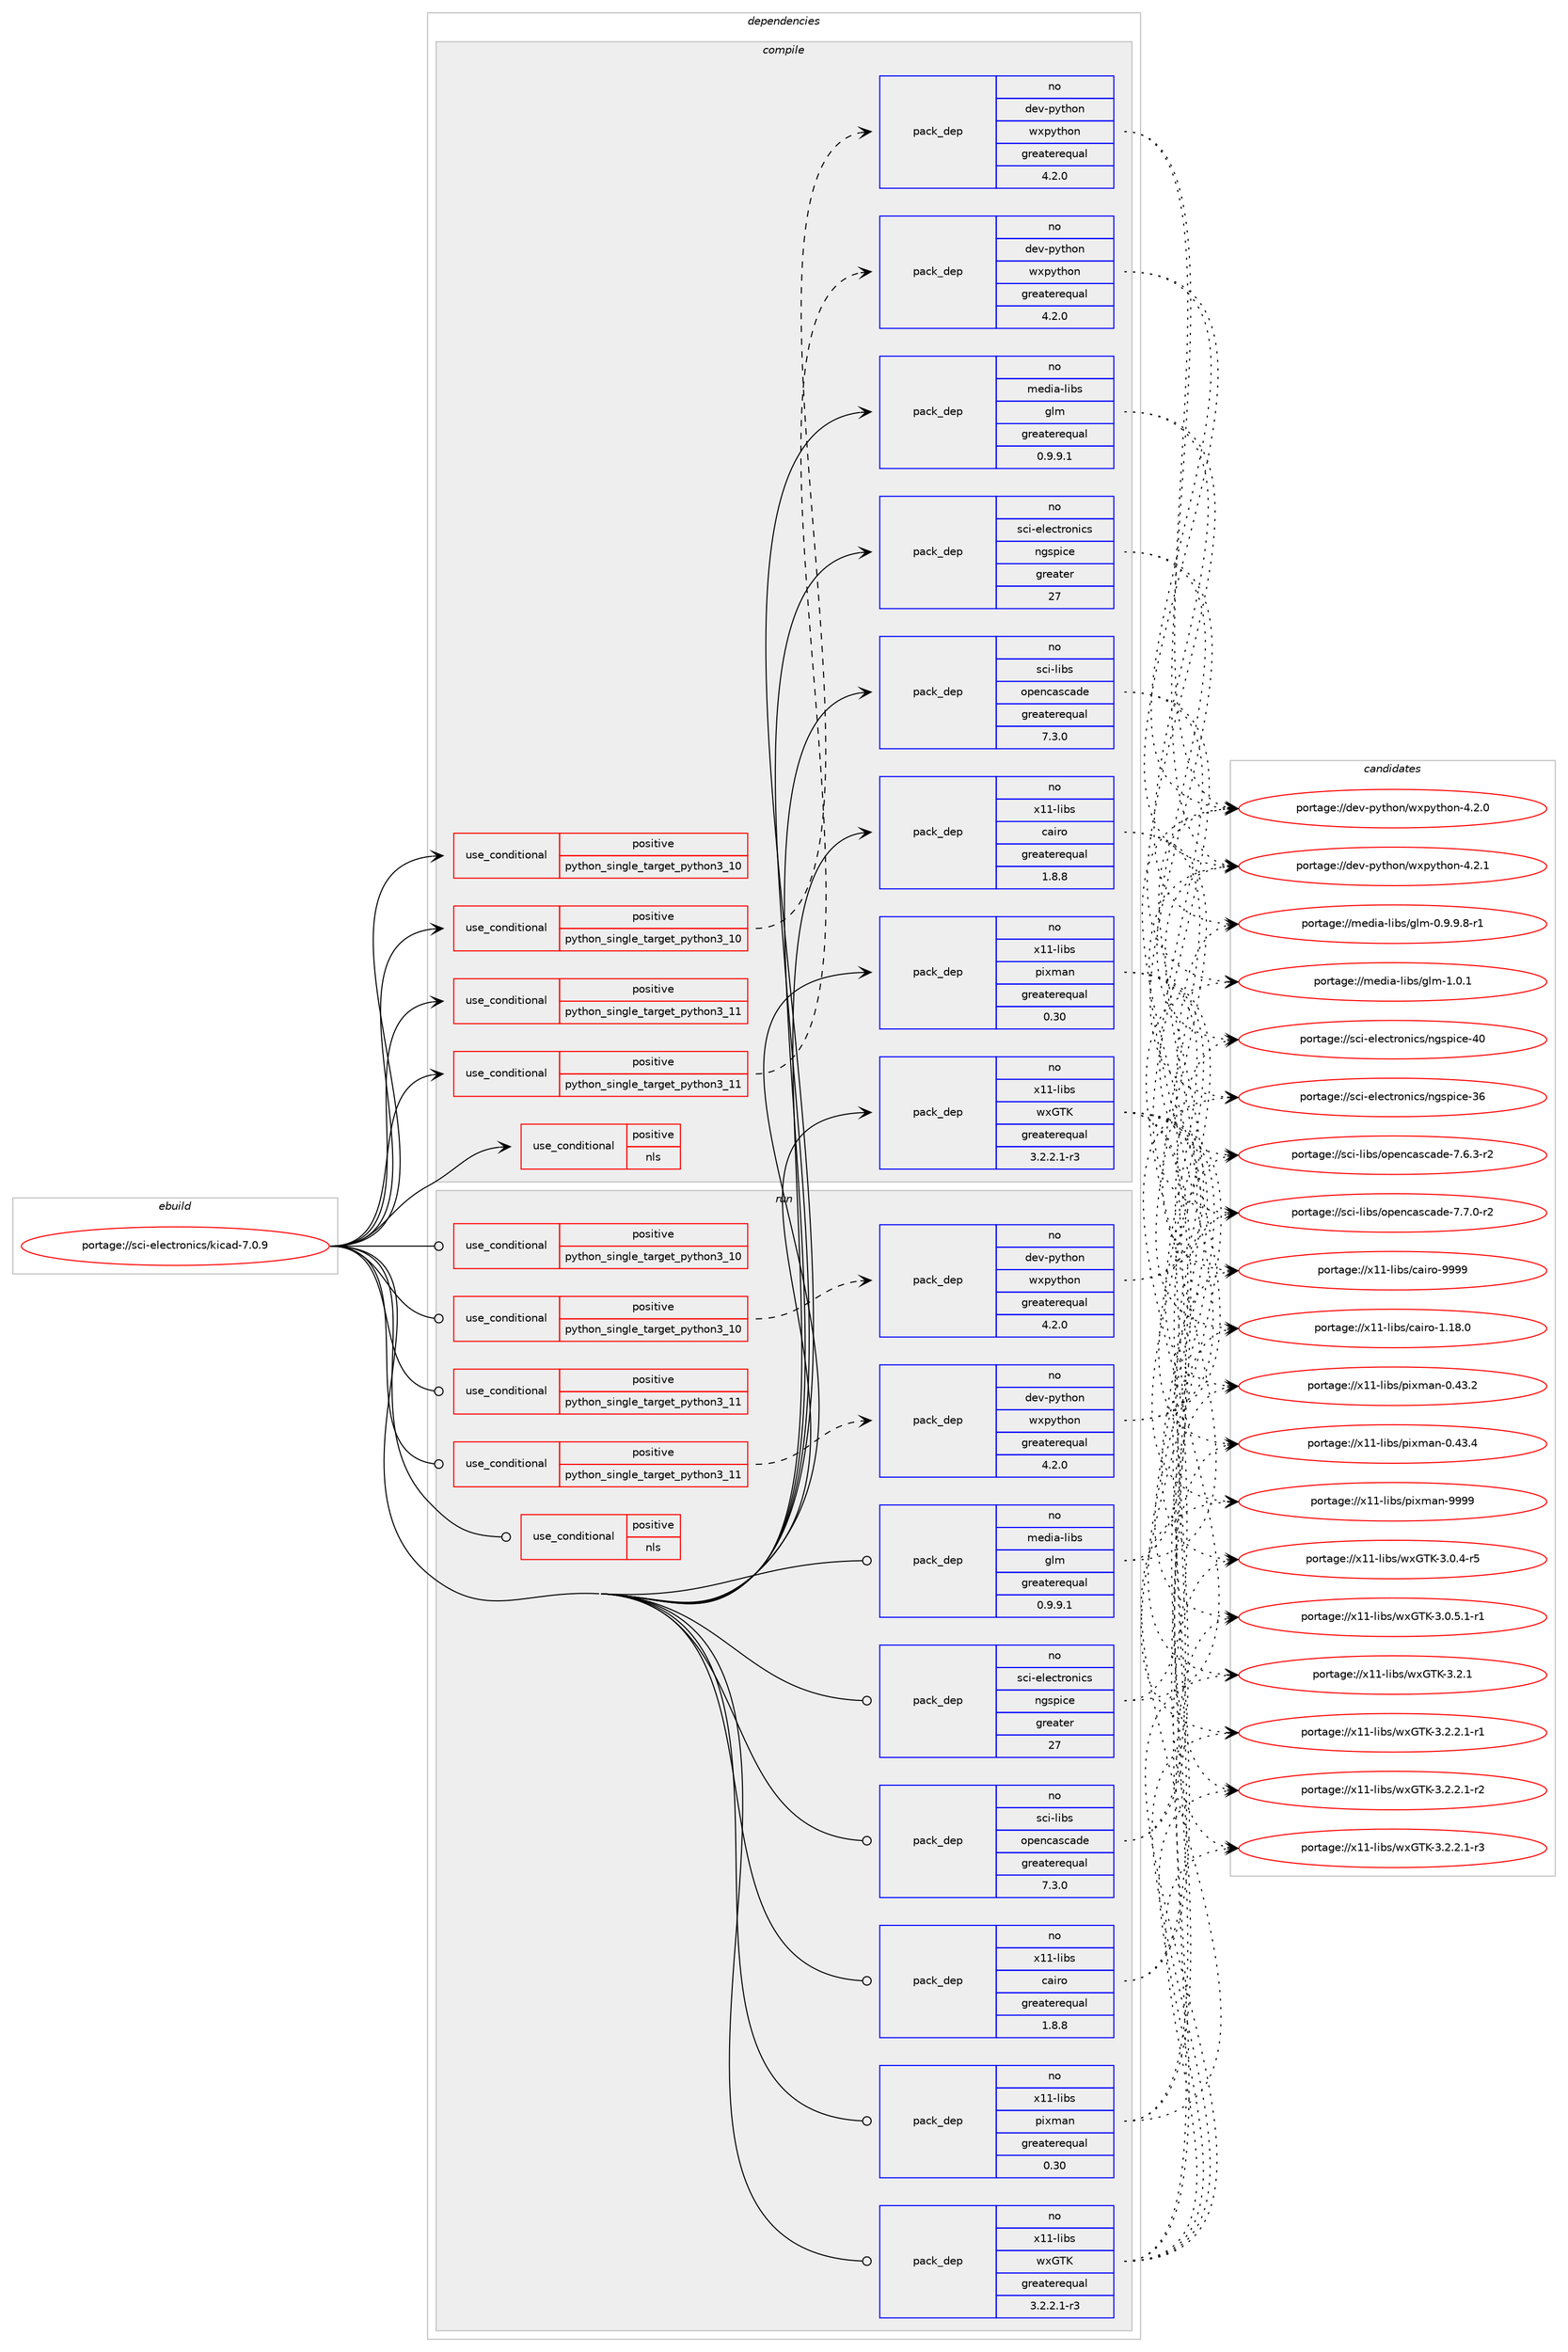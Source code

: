 digraph prolog {

# *************
# Graph options
# *************

newrank=true;
concentrate=true;
compound=true;
graph [rankdir=LR,fontname=Helvetica,fontsize=10,ranksep=1.5];#, ranksep=2.5, nodesep=0.2];
edge  [arrowhead=vee];
node  [fontname=Helvetica,fontsize=10];

# **********
# The ebuild
# **********

subgraph cluster_leftcol {
color=gray;
rank=same;
label=<<i>ebuild</i>>;
id [label="portage://sci-electronics/kicad-7.0.9", color=red, width=4, href="../sci-electronics/kicad-7.0.9.svg"];
}

# ****************
# The dependencies
# ****************

subgraph cluster_midcol {
color=gray;
label=<<i>dependencies</i>>;
subgraph cluster_compile {
fillcolor="#eeeeee";
style=filled;
label=<<i>compile</i>>;
subgraph cond6956 {
dependency9795 [label=<<TABLE BORDER="0" CELLBORDER="1" CELLSPACING="0" CELLPADDING="4"><TR><TD ROWSPAN="3" CELLPADDING="10">use_conditional</TD></TR><TR><TD>positive</TD></TR><TR><TD>nls</TD></TR></TABLE>>, shape=none, color=red];
# *** BEGIN UNKNOWN DEPENDENCY TYPE (TODO) ***
# dependency9795 -> package_dependency(portage://sci-electronics/kicad-7.0.9,install,no,sys-devel,gettext,none,[,,],[],[])
# *** END UNKNOWN DEPENDENCY TYPE (TODO) ***

}
id:e -> dependency9795:w [weight=20,style="solid",arrowhead="vee"];
subgraph cond6957 {
dependency9796 [label=<<TABLE BORDER="0" CELLBORDER="1" CELLSPACING="0" CELLPADDING="4"><TR><TD ROWSPAN="3" CELLPADDING="10">use_conditional</TD></TR><TR><TD>positive</TD></TR><TR><TD>python_single_target_python3_10</TD></TR></TABLE>>, shape=none, color=red];
# *** BEGIN UNKNOWN DEPENDENCY TYPE (TODO) ***
# dependency9796 -> package_dependency(portage://sci-electronics/kicad-7.0.9,install,no,dev-lang,python,none,[,,],[slot(3.10)],[])
# *** END UNKNOWN DEPENDENCY TYPE (TODO) ***

}
id:e -> dependency9796:w [weight=20,style="solid",arrowhead="vee"];
subgraph cond6958 {
dependency9797 [label=<<TABLE BORDER="0" CELLBORDER="1" CELLSPACING="0" CELLPADDING="4"><TR><TD ROWSPAN="3" CELLPADDING="10">use_conditional</TD></TR><TR><TD>positive</TD></TR><TR><TD>python_single_target_python3_10</TD></TR></TABLE>>, shape=none, color=red];
# *** BEGIN UNKNOWN DEPENDENCY TYPE (TODO) ***
# dependency9797 -> package_dependency(portage://sci-electronics/kicad-7.0.9,install,no,dev-libs,boost,none,[,,],any_same_slot,[use(enable(context),none),use(enable(nls),none),use(enable(python),none),use(enable(python_targets_python3_10),negative)])
# *** END UNKNOWN DEPENDENCY TYPE (TODO) ***

subgraph pack2754 {
dependency9798 [label=<<TABLE BORDER="0" CELLBORDER="1" CELLSPACING="0" CELLPADDING="4" WIDTH="220"><TR><TD ROWSPAN="6" CELLPADDING="30">pack_dep</TD></TR><TR><TD WIDTH="110">no</TD></TR><TR><TD>dev-python</TD></TR><TR><TD>wxpython</TD></TR><TR><TD>greaterequal</TD></TR><TR><TD>4.2.0</TD></TR></TABLE>>, shape=none, color=blue];
}
dependency9797:e -> dependency9798:w [weight=20,style="dashed",arrowhead="vee"];
}
id:e -> dependency9797:w [weight=20,style="solid",arrowhead="vee"];
subgraph cond6959 {
dependency9799 [label=<<TABLE BORDER="0" CELLBORDER="1" CELLSPACING="0" CELLPADDING="4"><TR><TD ROWSPAN="3" CELLPADDING="10">use_conditional</TD></TR><TR><TD>positive</TD></TR><TR><TD>python_single_target_python3_11</TD></TR></TABLE>>, shape=none, color=red];
# *** BEGIN UNKNOWN DEPENDENCY TYPE (TODO) ***
# dependency9799 -> package_dependency(portage://sci-electronics/kicad-7.0.9,install,no,dev-lang,python,none,[,,],[slot(3.11)],[])
# *** END UNKNOWN DEPENDENCY TYPE (TODO) ***

}
id:e -> dependency9799:w [weight=20,style="solid",arrowhead="vee"];
subgraph cond6960 {
dependency9800 [label=<<TABLE BORDER="0" CELLBORDER="1" CELLSPACING="0" CELLPADDING="4"><TR><TD ROWSPAN="3" CELLPADDING="10">use_conditional</TD></TR><TR><TD>positive</TD></TR><TR><TD>python_single_target_python3_11</TD></TR></TABLE>>, shape=none, color=red];
# *** BEGIN UNKNOWN DEPENDENCY TYPE (TODO) ***
# dependency9800 -> package_dependency(portage://sci-electronics/kicad-7.0.9,install,no,dev-libs,boost,none,[,,],any_same_slot,[use(enable(context),none),use(enable(nls),none),use(enable(python),none),use(enable(python_targets_python3_11),negative)])
# *** END UNKNOWN DEPENDENCY TYPE (TODO) ***

subgraph pack2755 {
dependency9801 [label=<<TABLE BORDER="0" CELLBORDER="1" CELLSPACING="0" CELLPADDING="4" WIDTH="220"><TR><TD ROWSPAN="6" CELLPADDING="30">pack_dep</TD></TR><TR><TD WIDTH="110">no</TD></TR><TR><TD>dev-python</TD></TR><TR><TD>wxpython</TD></TR><TR><TD>greaterequal</TD></TR><TR><TD>4.2.0</TD></TR></TABLE>>, shape=none, color=blue];
}
dependency9800:e -> dependency9801:w [weight=20,style="dashed",arrowhead="vee"];
}
id:e -> dependency9800:w [weight=20,style="solid",arrowhead="vee"];
# *** BEGIN UNKNOWN DEPENDENCY TYPE (TODO) ***
# id -> package_dependency(portage://sci-electronics/kicad-7.0.9,install,no,dev-db,unixODBC,none,[,,],[],[])
# *** END UNKNOWN DEPENDENCY TYPE (TODO) ***

# *** BEGIN UNKNOWN DEPENDENCY TYPE (TODO) ***
# id -> package_dependency(portage://sci-electronics/kicad-7.0.9,install,no,dev-libs,boost,none,[,,],any_same_slot,[use(enable(context),none),use(enable(nls),none)])
# *** END UNKNOWN DEPENDENCY TYPE (TODO) ***

# *** BEGIN UNKNOWN DEPENDENCY TYPE (TODO) ***
# id -> package_dependency(portage://sci-electronics/kicad-7.0.9,install,no,media-libs,freeglut,none,[,,],[],[])
# *** END UNKNOWN DEPENDENCY TYPE (TODO) ***

# *** BEGIN UNKNOWN DEPENDENCY TYPE (TODO) ***
# id -> package_dependency(portage://sci-electronics/kicad-7.0.9,install,no,media-libs,glew,none,[,,],[slot(0),equal],[])
# *** END UNKNOWN DEPENDENCY TYPE (TODO) ***

subgraph pack2756 {
dependency9802 [label=<<TABLE BORDER="0" CELLBORDER="1" CELLSPACING="0" CELLPADDING="4" WIDTH="220"><TR><TD ROWSPAN="6" CELLPADDING="30">pack_dep</TD></TR><TR><TD WIDTH="110">no</TD></TR><TR><TD>media-libs</TD></TR><TR><TD>glm</TD></TR><TR><TD>greaterequal</TD></TR><TR><TD>0.9.9.1</TD></TR></TABLE>>, shape=none, color=blue];
}
id:e -> dependency9802:w [weight=20,style="solid",arrowhead="vee"];
# *** BEGIN UNKNOWN DEPENDENCY TYPE (TODO) ***
# id -> package_dependency(portage://sci-electronics/kicad-7.0.9,install,no,media-libs,mesa,none,[,,],[],[use(enable(X),positive)])
# *** END UNKNOWN DEPENDENCY TYPE (TODO) ***

# *** BEGIN UNKNOWN DEPENDENCY TYPE (TODO) ***
# id -> package_dependency(portage://sci-electronics/kicad-7.0.9,install,no,net-misc,curl,none,[,,],[],[])
# *** END UNKNOWN DEPENDENCY TYPE (TODO) ***

subgraph pack2757 {
dependency9803 [label=<<TABLE BORDER="0" CELLBORDER="1" CELLSPACING="0" CELLPADDING="4" WIDTH="220"><TR><TD ROWSPAN="6" CELLPADDING="30">pack_dep</TD></TR><TR><TD WIDTH="110">no</TD></TR><TR><TD>sci-electronics</TD></TR><TR><TD>ngspice</TD></TR><TR><TD>greater</TD></TR><TR><TD>27</TD></TR></TABLE>>, shape=none, color=blue];
}
id:e -> dependency9803:w [weight=20,style="solid",arrowhead="vee"];
subgraph pack2758 {
dependency9804 [label=<<TABLE BORDER="0" CELLBORDER="1" CELLSPACING="0" CELLPADDING="4" WIDTH="220"><TR><TD ROWSPAN="6" CELLPADDING="30">pack_dep</TD></TR><TR><TD WIDTH="110">no</TD></TR><TR><TD>sci-libs</TD></TR><TR><TD>opencascade</TD></TR><TR><TD>greaterequal</TD></TR><TR><TD>7.3.0</TD></TR></TABLE>>, shape=none, color=blue];
}
id:e -> dependency9804:w [weight=20,style="solid",arrowhead="vee"];
# *** BEGIN UNKNOWN DEPENDENCY TYPE (TODO) ***
# id -> package_dependency(portage://sci-electronics/kicad-7.0.9,install,no,sys-libs,zlib,none,[,,],[],[])
# *** END UNKNOWN DEPENDENCY TYPE (TODO) ***

subgraph pack2759 {
dependency9805 [label=<<TABLE BORDER="0" CELLBORDER="1" CELLSPACING="0" CELLPADDING="4" WIDTH="220"><TR><TD ROWSPAN="6" CELLPADDING="30">pack_dep</TD></TR><TR><TD WIDTH="110">no</TD></TR><TR><TD>x11-libs</TD></TR><TR><TD>cairo</TD></TR><TR><TD>greaterequal</TD></TR><TR><TD>1.8.8</TD></TR></TABLE>>, shape=none, color=blue];
}
id:e -> dependency9805:w [weight=20,style="solid",arrowhead="vee"];
subgraph pack2760 {
dependency9806 [label=<<TABLE BORDER="0" CELLBORDER="1" CELLSPACING="0" CELLPADDING="4" WIDTH="220"><TR><TD ROWSPAN="6" CELLPADDING="30">pack_dep</TD></TR><TR><TD WIDTH="110">no</TD></TR><TR><TD>x11-libs</TD></TR><TR><TD>pixman</TD></TR><TR><TD>greaterequal</TD></TR><TR><TD>0.30</TD></TR></TABLE>>, shape=none, color=blue];
}
id:e -> dependency9806:w [weight=20,style="solid",arrowhead="vee"];
subgraph pack2761 {
dependency9807 [label=<<TABLE BORDER="0" CELLBORDER="1" CELLSPACING="0" CELLPADDING="4" WIDTH="220"><TR><TD ROWSPAN="6" CELLPADDING="30">pack_dep</TD></TR><TR><TD WIDTH="110">no</TD></TR><TR><TD>x11-libs</TD></TR><TR><TD>wxGTK</TD></TR><TR><TD>greaterequal</TD></TR><TR><TD>3.2.2.1-r3</TD></TR></TABLE>>, shape=none, color=blue];
}
id:e -> dependency9807:w [weight=20,style="solid",arrowhead="vee"];
}
subgraph cluster_compileandrun {
fillcolor="#eeeeee";
style=filled;
label=<<i>compile and run</i>>;
}
subgraph cluster_run {
fillcolor="#eeeeee";
style=filled;
label=<<i>run</i>>;
subgraph cond6961 {
dependency9808 [label=<<TABLE BORDER="0" CELLBORDER="1" CELLSPACING="0" CELLPADDING="4"><TR><TD ROWSPAN="3" CELLPADDING="10">use_conditional</TD></TR><TR><TD>positive</TD></TR><TR><TD>nls</TD></TR></TABLE>>, shape=none, color=red];
# *** BEGIN UNKNOWN DEPENDENCY TYPE (TODO) ***
# dependency9808 -> package_dependency(portage://sci-electronics/kicad-7.0.9,run,no,sys-devel,gettext,none,[,,],[],[])
# *** END UNKNOWN DEPENDENCY TYPE (TODO) ***

}
id:e -> dependency9808:w [weight=20,style="solid",arrowhead="odot"];
subgraph cond6962 {
dependency9809 [label=<<TABLE BORDER="0" CELLBORDER="1" CELLSPACING="0" CELLPADDING="4"><TR><TD ROWSPAN="3" CELLPADDING="10">use_conditional</TD></TR><TR><TD>positive</TD></TR><TR><TD>python_single_target_python3_10</TD></TR></TABLE>>, shape=none, color=red];
# *** BEGIN UNKNOWN DEPENDENCY TYPE (TODO) ***
# dependency9809 -> package_dependency(portage://sci-electronics/kicad-7.0.9,run,no,dev-lang,python,none,[,,],[slot(3.10)],[])
# *** END UNKNOWN DEPENDENCY TYPE (TODO) ***

}
id:e -> dependency9809:w [weight=20,style="solid",arrowhead="odot"];
subgraph cond6963 {
dependency9810 [label=<<TABLE BORDER="0" CELLBORDER="1" CELLSPACING="0" CELLPADDING="4"><TR><TD ROWSPAN="3" CELLPADDING="10">use_conditional</TD></TR><TR><TD>positive</TD></TR><TR><TD>python_single_target_python3_10</TD></TR></TABLE>>, shape=none, color=red];
# *** BEGIN UNKNOWN DEPENDENCY TYPE (TODO) ***
# dependency9810 -> package_dependency(portage://sci-electronics/kicad-7.0.9,run,no,dev-libs,boost,none,[,,],any_same_slot,[use(enable(context),none),use(enable(nls),none),use(enable(python),none),use(enable(python_targets_python3_10),negative)])
# *** END UNKNOWN DEPENDENCY TYPE (TODO) ***

subgraph pack2762 {
dependency9811 [label=<<TABLE BORDER="0" CELLBORDER="1" CELLSPACING="0" CELLPADDING="4" WIDTH="220"><TR><TD ROWSPAN="6" CELLPADDING="30">pack_dep</TD></TR><TR><TD WIDTH="110">no</TD></TR><TR><TD>dev-python</TD></TR><TR><TD>wxpython</TD></TR><TR><TD>greaterequal</TD></TR><TR><TD>4.2.0</TD></TR></TABLE>>, shape=none, color=blue];
}
dependency9810:e -> dependency9811:w [weight=20,style="dashed",arrowhead="vee"];
}
id:e -> dependency9810:w [weight=20,style="solid",arrowhead="odot"];
subgraph cond6964 {
dependency9812 [label=<<TABLE BORDER="0" CELLBORDER="1" CELLSPACING="0" CELLPADDING="4"><TR><TD ROWSPAN="3" CELLPADDING="10">use_conditional</TD></TR><TR><TD>positive</TD></TR><TR><TD>python_single_target_python3_11</TD></TR></TABLE>>, shape=none, color=red];
# *** BEGIN UNKNOWN DEPENDENCY TYPE (TODO) ***
# dependency9812 -> package_dependency(portage://sci-electronics/kicad-7.0.9,run,no,dev-lang,python,none,[,,],[slot(3.11)],[])
# *** END UNKNOWN DEPENDENCY TYPE (TODO) ***

}
id:e -> dependency9812:w [weight=20,style="solid",arrowhead="odot"];
subgraph cond6965 {
dependency9813 [label=<<TABLE BORDER="0" CELLBORDER="1" CELLSPACING="0" CELLPADDING="4"><TR><TD ROWSPAN="3" CELLPADDING="10">use_conditional</TD></TR><TR><TD>positive</TD></TR><TR><TD>python_single_target_python3_11</TD></TR></TABLE>>, shape=none, color=red];
# *** BEGIN UNKNOWN DEPENDENCY TYPE (TODO) ***
# dependency9813 -> package_dependency(portage://sci-electronics/kicad-7.0.9,run,no,dev-libs,boost,none,[,,],any_same_slot,[use(enable(context),none),use(enable(nls),none),use(enable(python),none),use(enable(python_targets_python3_11),negative)])
# *** END UNKNOWN DEPENDENCY TYPE (TODO) ***

subgraph pack2763 {
dependency9814 [label=<<TABLE BORDER="0" CELLBORDER="1" CELLSPACING="0" CELLPADDING="4" WIDTH="220"><TR><TD ROWSPAN="6" CELLPADDING="30">pack_dep</TD></TR><TR><TD WIDTH="110">no</TD></TR><TR><TD>dev-python</TD></TR><TR><TD>wxpython</TD></TR><TR><TD>greaterequal</TD></TR><TR><TD>4.2.0</TD></TR></TABLE>>, shape=none, color=blue];
}
dependency9813:e -> dependency9814:w [weight=20,style="dashed",arrowhead="vee"];
}
id:e -> dependency9813:w [weight=20,style="solid",arrowhead="odot"];
# *** BEGIN UNKNOWN DEPENDENCY TYPE (TODO) ***
# id -> package_dependency(portage://sci-electronics/kicad-7.0.9,run,no,dev-db,unixODBC,none,[,,],[],[])
# *** END UNKNOWN DEPENDENCY TYPE (TODO) ***

# *** BEGIN UNKNOWN DEPENDENCY TYPE (TODO) ***
# id -> package_dependency(portage://sci-electronics/kicad-7.0.9,run,no,dev-libs,boost,none,[,,],any_same_slot,[use(enable(context),none),use(enable(nls),none)])
# *** END UNKNOWN DEPENDENCY TYPE (TODO) ***

# *** BEGIN UNKNOWN DEPENDENCY TYPE (TODO) ***
# id -> package_dependency(portage://sci-electronics/kicad-7.0.9,run,no,media-libs,freeglut,none,[,,],[],[])
# *** END UNKNOWN DEPENDENCY TYPE (TODO) ***

# *** BEGIN UNKNOWN DEPENDENCY TYPE (TODO) ***
# id -> package_dependency(portage://sci-electronics/kicad-7.0.9,run,no,media-libs,glew,none,[,,],[slot(0),equal],[])
# *** END UNKNOWN DEPENDENCY TYPE (TODO) ***

subgraph pack2764 {
dependency9815 [label=<<TABLE BORDER="0" CELLBORDER="1" CELLSPACING="0" CELLPADDING="4" WIDTH="220"><TR><TD ROWSPAN="6" CELLPADDING="30">pack_dep</TD></TR><TR><TD WIDTH="110">no</TD></TR><TR><TD>media-libs</TD></TR><TR><TD>glm</TD></TR><TR><TD>greaterequal</TD></TR><TR><TD>0.9.9.1</TD></TR></TABLE>>, shape=none, color=blue];
}
id:e -> dependency9815:w [weight=20,style="solid",arrowhead="odot"];
# *** BEGIN UNKNOWN DEPENDENCY TYPE (TODO) ***
# id -> package_dependency(portage://sci-electronics/kicad-7.0.9,run,no,media-libs,mesa,none,[,,],[],[use(enable(X),positive)])
# *** END UNKNOWN DEPENDENCY TYPE (TODO) ***

# *** BEGIN UNKNOWN DEPENDENCY TYPE (TODO) ***
# id -> package_dependency(portage://sci-electronics/kicad-7.0.9,run,no,net-misc,curl,none,[,,],[],[])
# *** END UNKNOWN DEPENDENCY TYPE (TODO) ***

# *** BEGIN UNKNOWN DEPENDENCY TYPE (TODO) ***
# id -> package_dependency(portage://sci-electronics/kicad-7.0.9,run,no,sci-electronics,electronics-menu,none,[,,],[],[])
# *** END UNKNOWN DEPENDENCY TYPE (TODO) ***

subgraph pack2765 {
dependency9816 [label=<<TABLE BORDER="0" CELLBORDER="1" CELLSPACING="0" CELLPADDING="4" WIDTH="220"><TR><TD ROWSPAN="6" CELLPADDING="30">pack_dep</TD></TR><TR><TD WIDTH="110">no</TD></TR><TR><TD>sci-electronics</TD></TR><TR><TD>ngspice</TD></TR><TR><TD>greater</TD></TR><TR><TD>27</TD></TR></TABLE>>, shape=none, color=blue];
}
id:e -> dependency9816:w [weight=20,style="solid",arrowhead="odot"];
subgraph pack2766 {
dependency9817 [label=<<TABLE BORDER="0" CELLBORDER="1" CELLSPACING="0" CELLPADDING="4" WIDTH="220"><TR><TD ROWSPAN="6" CELLPADDING="30">pack_dep</TD></TR><TR><TD WIDTH="110">no</TD></TR><TR><TD>sci-libs</TD></TR><TR><TD>opencascade</TD></TR><TR><TD>greaterequal</TD></TR><TR><TD>7.3.0</TD></TR></TABLE>>, shape=none, color=blue];
}
id:e -> dependency9817:w [weight=20,style="solid",arrowhead="odot"];
# *** BEGIN UNKNOWN DEPENDENCY TYPE (TODO) ***
# id -> package_dependency(portage://sci-electronics/kicad-7.0.9,run,no,sys-libs,zlib,none,[,,],[],[])
# *** END UNKNOWN DEPENDENCY TYPE (TODO) ***

subgraph pack2767 {
dependency9818 [label=<<TABLE BORDER="0" CELLBORDER="1" CELLSPACING="0" CELLPADDING="4" WIDTH="220"><TR><TD ROWSPAN="6" CELLPADDING="30">pack_dep</TD></TR><TR><TD WIDTH="110">no</TD></TR><TR><TD>x11-libs</TD></TR><TR><TD>cairo</TD></TR><TR><TD>greaterequal</TD></TR><TR><TD>1.8.8</TD></TR></TABLE>>, shape=none, color=blue];
}
id:e -> dependency9818:w [weight=20,style="solid",arrowhead="odot"];
subgraph pack2768 {
dependency9819 [label=<<TABLE BORDER="0" CELLBORDER="1" CELLSPACING="0" CELLPADDING="4" WIDTH="220"><TR><TD ROWSPAN="6" CELLPADDING="30">pack_dep</TD></TR><TR><TD WIDTH="110">no</TD></TR><TR><TD>x11-libs</TD></TR><TR><TD>pixman</TD></TR><TR><TD>greaterequal</TD></TR><TR><TD>0.30</TD></TR></TABLE>>, shape=none, color=blue];
}
id:e -> dependency9819:w [weight=20,style="solid",arrowhead="odot"];
subgraph pack2769 {
dependency9820 [label=<<TABLE BORDER="0" CELLBORDER="1" CELLSPACING="0" CELLPADDING="4" WIDTH="220"><TR><TD ROWSPAN="6" CELLPADDING="30">pack_dep</TD></TR><TR><TD WIDTH="110">no</TD></TR><TR><TD>x11-libs</TD></TR><TR><TD>wxGTK</TD></TR><TR><TD>greaterequal</TD></TR><TR><TD>3.2.2.1-r3</TD></TR></TABLE>>, shape=none, color=blue];
}
id:e -> dependency9820:w [weight=20,style="solid",arrowhead="odot"];
}
}

# **************
# The candidates
# **************

subgraph cluster_choices {
rank=same;
color=gray;
label=<<i>candidates</i>>;

subgraph choice2754 {
color=black;
nodesep=1;
choice1001011184511212111610411111047119120112121116104111110455246504648 [label="portage://dev-python/wxpython-4.2.0", color=red, width=4,href="../dev-python/wxpython-4.2.0.svg"];
choice1001011184511212111610411111047119120112121116104111110455246504649 [label="portage://dev-python/wxpython-4.2.1", color=red, width=4,href="../dev-python/wxpython-4.2.1.svg"];
dependency9798:e -> choice1001011184511212111610411111047119120112121116104111110455246504648:w [style=dotted,weight="100"];
dependency9798:e -> choice1001011184511212111610411111047119120112121116104111110455246504649:w [style=dotted,weight="100"];
}
subgraph choice2755 {
color=black;
nodesep=1;
choice1001011184511212111610411111047119120112121116104111110455246504648 [label="portage://dev-python/wxpython-4.2.0", color=red, width=4,href="../dev-python/wxpython-4.2.0.svg"];
choice1001011184511212111610411111047119120112121116104111110455246504649 [label="portage://dev-python/wxpython-4.2.1", color=red, width=4,href="../dev-python/wxpython-4.2.1.svg"];
dependency9801:e -> choice1001011184511212111610411111047119120112121116104111110455246504648:w [style=dotted,weight="100"];
dependency9801:e -> choice1001011184511212111610411111047119120112121116104111110455246504649:w [style=dotted,weight="100"];
}
subgraph choice2756 {
color=black;
nodesep=1;
choice1091011001059745108105981154710310810945484657465746564511449 [label="portage://media-libs/glm-0.9.9.8-r1", color=red, width=4,href="../media-libs/glm-0.9.9.8-r1.svg"];
choice10910110010597451081059811547103108109454946484649 [label="portage://media-libs/glm-1.0.1", color=red, width=4,href="../media-libs/glm-1.0.1.svg"];
dependency9802:e -> choice1091011001059745108105981154710310810945484657465746564511449:w [style=dotted,weight="100"];
dependency9802:e -> choice10910110010597451081059811547103108109454946484649:w [style=dotted,weight="100"];
}
subgraph choice2757 {
color=black;
nodesep=1;
choice115991054510110810199116114111110105991154711010311511210599101455154 [label="portage://sci-electronics/ngspice-36", color=red, width=4,href="../sci-electronics/ngspice-36.svg"];
choice115991054510110810199116114111110105991154711010311511210599101455248 [label="portage://sci-electronics/ngspice-40", color=red, width=4,href="../sci-electronics/ngspice-40.svg"];
dependency9803:e -> choice115991054510110810199116114111110105991154711010311511210599101455154:w [style=dotted,weight="100"];
dependency9803:e -> choice115991054510110810199116114111110105991154711010311511210599101455248:w [style=dotted,weight="100"];
}
subgraph choice2758 {
color=black;
nodesep=1;
choice11599105451081059811547111112101110999711599971001014555465446514511450 [label="portage://sci-libs/opencascade-7.6.3-r2", color=red, width=4,href="../sci-libs/opencascade-7.6.3-r2.svg"];
choice11599105451081059811547111112101110999711599971001014555465546484511450 [label="portage://sci-libs/opencascade-7.7.0-r2", color=red, width=4,href="../sci-libs/opencascade-7.7.0-r2.svg"];
dependency9804:e -> choice11599105451081059811547111112101110999711599971001014555465446514511450:w [style=dotted,weight="100"];
dependency9804:e -> choice11599105451081059811547111112101110999711599971001014555465546484511450:w [style=dotted,weight="100"];
}
subgraph choice2759 {
color=black;
nodesep=1;
choice1204949451081059811547999710511411145494649564648 [label="portage://x11-libs/cairo-1.18.0", color=red, width=4,href="../x11-libs/cairo-1.18.0.svg"];
choice120494945108105981154799971051141114557575757 [label="portage://x11-libs/cairo-9999", color=red, width=4,href="../x11-libs/cairo-9999.svg"];
dependency9805:e -> choice1204949451081059811547999710511411145494649564648:w [style=dotted,weight="100"];
dependency9805:e -> choice120494945108105981154799971051141114557575757:w [style=dotted,weight="100"];
}
subgraph choice2760 {
color=black;
nodesep=1;
choice12049494510810598115471121051201099711045484652514650 [label="portage://x11-libs/pixman-0.43.2", color=red, width=4,href="../x11-libs/pixman-0.43.2.svg"];
choice12049494510810598115471121051201099711045484652514652 [label="portage://x11-libs/pixman-0.43.4", color=red, width=4,href="../x11-libs/pixman-0.43.4.svg"];
choice1204949451081059811547112105120109971104557575757 [label="portage://x11-libs/pixman-9999", color=red, width=4,href="../x11-libs/pixman-9999.svg"];
dependency9806:e -> choice12049494510810598115471121051201099711045484652514650:w [style=dotted,weight="100"];
dependency9806:e -> choice12049494510810598115471121051201099711045484652514652:w [style=dotted,weight="100"];
dependency9806:e -> choice1204949451081059811547112105120109971104557575757:w [style=dotted,weight="100"];
}
subgraph choice2761 {
color=black;
nodesep=1;
choice12049494510810598115471191207184754551464846524511453 [label="portage://x11-libs/wxGTK-3.0.4-r5", color=red, width=4,href="../x11-libs/wxGTK-3.0.4-r5.svg"];
choice120494945108105981154711912071847545514648465346494511449 [label="portage://x11-libs/wxGTK-3.0.5.1-r1", color=red, width=4,href="../x11-libs/wxGTK-3.0.5.1-r1.svg"];
choice1204949451081059811547119120718475455146504649 [label="portage://x11-libs/wxGTK-3.2.1", color=red, width=4,href="../x11-libs/wxGTK-3.2.1.svg"];
choice120494945108105981154711912071847545514650465046494511449 [label="portage://x11-libs/wxGTK-3.2.2.1-r1", color=red, width=4,href="../x11-libs/wxGTK-3.2.2.1-r1.svg"];
choice120494945108105981154711912071847545514650465046494511450 [label="portage://x11-libs/wxGTK-3.2.2.1-r2", color=red, width=4,href="../x11-libs/wxGTK-3.2.2.1-r2.svg"];
choice120494945108105981154711912071847545514650465046494511451 [label="portage://x11-libs/wxGTK-3.2.2.1-r3", color=red, width=4,href="../x11-libs/wxGTK-3.2.2.1-r3.svg"];
dependency9807:e -> choice12049494510810598115471191207184754551464846524511453:w [style=dotted,weight="100"];
dependency9807:e -> choice120494945108105981154711912071847545514648465346494511449:w [style=dotted,weight="100"];
dependency9807:e -> choice1204949451081059811547119120718475455146504649:w [style=dotted,weight="100"];
dependency9807:e -> choice120494945108105981154711912071847545514650465046494511449:w [style=dotted,weight="100"];
dependency9807:e -> choice120494945108105981154711912071847545514650465046494511450:w [style=dotted,weight="100"];
dependency9807:e -> choice120494945108105981154711912071847545514650465046494511451:w [style=dotted,weight="100"];
}
subgraph choice2762 {
color=black;
nodesep=1;
choice1001011184511212111610411111047119120112121116104111110455246504648 [label="portage://dev-python/wxpython-4.2.0", color=red, width=4,href="../dev-python/wxpython-4.2.0.svg"];
choice1001011184511212111610411111047119120112121116104111110455246504649 [label="portage://dev-python/wxpython-4.2.1", color=red, width=4,href="../dev-python/wxpython-4.2.1.svg"];
dependency9811:e -> choice1001011184511212111610411111047119120112121116104111110455246504648:w [style=dotted,weight="100"];
dependency9811:e -> choice1001011184511212111610411111047119120112121116104111110455246504649:w [style=dotted,weight="100"];
}
subgraph choice2763 {
color=black;
nodesep=1;
choice1001011184511212111610411111047119120112121116104111110455246504648 [label="portage://dev-python/wxpython-4.2.0", color=red, width=4,href="../dev-python/wxpython-4.2.0.svg"];
choice1001011184511212111610411111047119120112121116104111110455246504649 [label="portage://dev-python/wxpython-4.2.1", color=red, width=4,href="../dev-python/wxpython-4.2.1.svg"];
dependency9814:e -> choice1001011184511212111610411111047119120112121116104111110455246504648:w [style=dotted,weight="100"];
dependency9814:e -> choice1001011184511212111610411111047119120112121116104111110455246504649:w [style=dotted,weight="100"];
}
subgraph choice2764 {
color=black;
nodesep=1;
choice1091011001059745108105981154710310810945484657465746564511449 [label="portage://media-libs/glm-0.9.9.8-r1", color=red, width=4,href="../media-libs/glm-0.9.9.8-r1.svg"];
choice10910110010597451081059811547103108109454946484649 [label="portage://media-libs/glm-1.0.1", color=red, width=4,href="../media-libs/glm-1.0.1.svg"];
dependency9815:e -> choice1091011001059745108105981154710310810945484657465746564511449:w [style=dotted,weight="100"];
dependency9815:e -> choice10910110010597451081059811547103108109454946484649:w [style=dotted,weight="100"];
}
subgraph choice2765 {
color=black;
nodesep=1;
choice115991054510110810199116114111110105991154711010311511210599101455154 [label="portage://sci-electronics/ngspice-36", color=red, width=4,href="../sci-electronics/ngspice-36.svg"];
choice115991054510110810199116114111110105991154711010311511210599101455248 [label="portage://sci-electronics/ngspice-40", color=red, width=4,href="../sci-electronics/ngspice-40.svg"];
dependency9816:e -> choice115991054510110810199116114111110105991154711010311511210599101455154:w [style=dotted,weight="100"];
dependency9816:e -> choice115991054510110810199116114111110105991154711010311511210599101455248:w [style=dotted,weight="100"];
}
subgraph choice2766 {
color=black;
nodesep=1;
choice11599105451081059811547111112101110999711599971001014555465446514511450 [label="portage://sci-libs/opencascade-7.6.3-r2", color=red, width=4,href="../sci-libs/opencascade-7.6.3-r2.svg"];
choice11599105451081059811547111112101110999711599971001014555465546484511450 [label="portage://sci-libs/opencascade-7.7.0-r2", color=red, width=4,href="../sci-libs/opencascade-7.7.0-r2.svg"];
dependency9817:e -> choice11599105451081059811547111112101110999711599971001014555465446514511450:w [style=dotted,weight="100"];
dependency9817:e -> choice11599105451081059811547111112101110999711599971001014555465546484511450:w [style=dotted,weight="100"];
}
subgraph choice2767 {
color=black;
nodesep=1;
choice1204949451081059811547999710511411145494649564648 [label="portage://x11-libs/cairo-1.18.0", color=red, width=4,href="../x11-libs/cairo-1.18.0.svg"];
choice120494945108105981154799971051141114557575757 [label="portage://x11-libs/cairo-9999", color=red, width=4,href="../x11-libs/cairo-9999.svg"];
dependency9818:e -> choice1204949451081059811547999710511411145494649564648:w [style=dotted,weight="100"];
dependency9818:e -> choice120494945108105981154799971051141114557575757:w [style=dotted,weight="100"];
}
subgraph choice2768 {
color=black;
nodesep=1;
choice12049494510810598115471121051201099711045484652514650 [label="portage://x11-libs/pixman-0.43.2", color=red, width=4,href="../x11-libs/pixman-0.43.2.svg"];
choice12049494510810598115471121051201099711045484652514652 [label="portage://x11-libs/pixman-0.43.4", color=red, width=4,href="../x11-libs/pixman-0.43.4.svg"];
choice1204949451081059811547112105120109971104557575757 [label="portage://x11-libs/pixman-9999", color=red, width=4,href="../x11-libs/pixman-9999.svg"];
dependency9819:e -> choice12049494510810598115471121051201099711045484652514650:w [style=dotted,weight="100"];
dependency9819:e -> choice12049494510810598115471121051201099711045484652514652:w [style=dotted,weight="100"];
dependency9819:e -> choice1204949451081059811547112105120109971104557575757:w [style=dotted,weight="100"];
}
subgraph choice2769 {
color=black;
nodesep=1;
choice12049494510810598115471191207184754551464846524511453 [label="portage://x11-libs/wxGTK-3.0.4-r5", color=red, width=4,href="../x11-libs/wxGTK-3.0.4-r5.svg"];
choice120494945108105981154711912071847545514648465346494511449 [label="portage://x11-libs/wxGTK-3.0.5.1-r1", color=red, width=4,href="../x11-libs/wxGTK-3.0.5.1-r1.svg"];
choice1204949451081059811547119120718475455146504649 [label="portage://x11-libs/wxGTK-3.2.1", color=red, width=4,href="../x11-libs/wxGTK-3.2.1.svg"];
choice120494945108105981154711912071847545514650465046494511449 [label="portage://x11-libs/wxGTK-3.2.2.1-r1", color=red, width=4,href="../x11-libs/wxGTK-3.2.2.1-r1.svg"];
choice120494945108105981154711912071847545514650465046494511450 [label="portage://x11-libs/wxGTK-3.2.2.1-r2", color=red, width=4,href="../x11-libs/wxGTK-3.2.2.1-r2.svg"];
choice120494945108105981154711912071847545514650465046494511451 [label="portage://x11-libs/wxGTK-3.2.2.1-r3", color=red, width=4,href="../x11-libs/wxGTK-3.2.2.1-r3.svg"];
dependency9820:e -> choice12049494510810598115471191207184754551464846524511453:w [style=dotted,weight="100"];
dependency9820:e -> choice120494945108105981154711912071847545514648465346494511449:w [style=dotted,weight="100"];
dependency9820:e -> choice1204949451081059811547119120718475455146504649:w [style=dotted,weight="100"];
dependency9820:e -> choice120494945108105981154711912071847545514650465046494511449:w [style=dotted,weight="100"];
dependency9820:e -> choice120494945108105981154711912071847545514650465046494511450:w [style=dotted,weight="100"];
dependency9820:e -> choice120494945108105981154711912071847545514650465046494511451:w [style=dotted,weight="100"];
}
}

}
